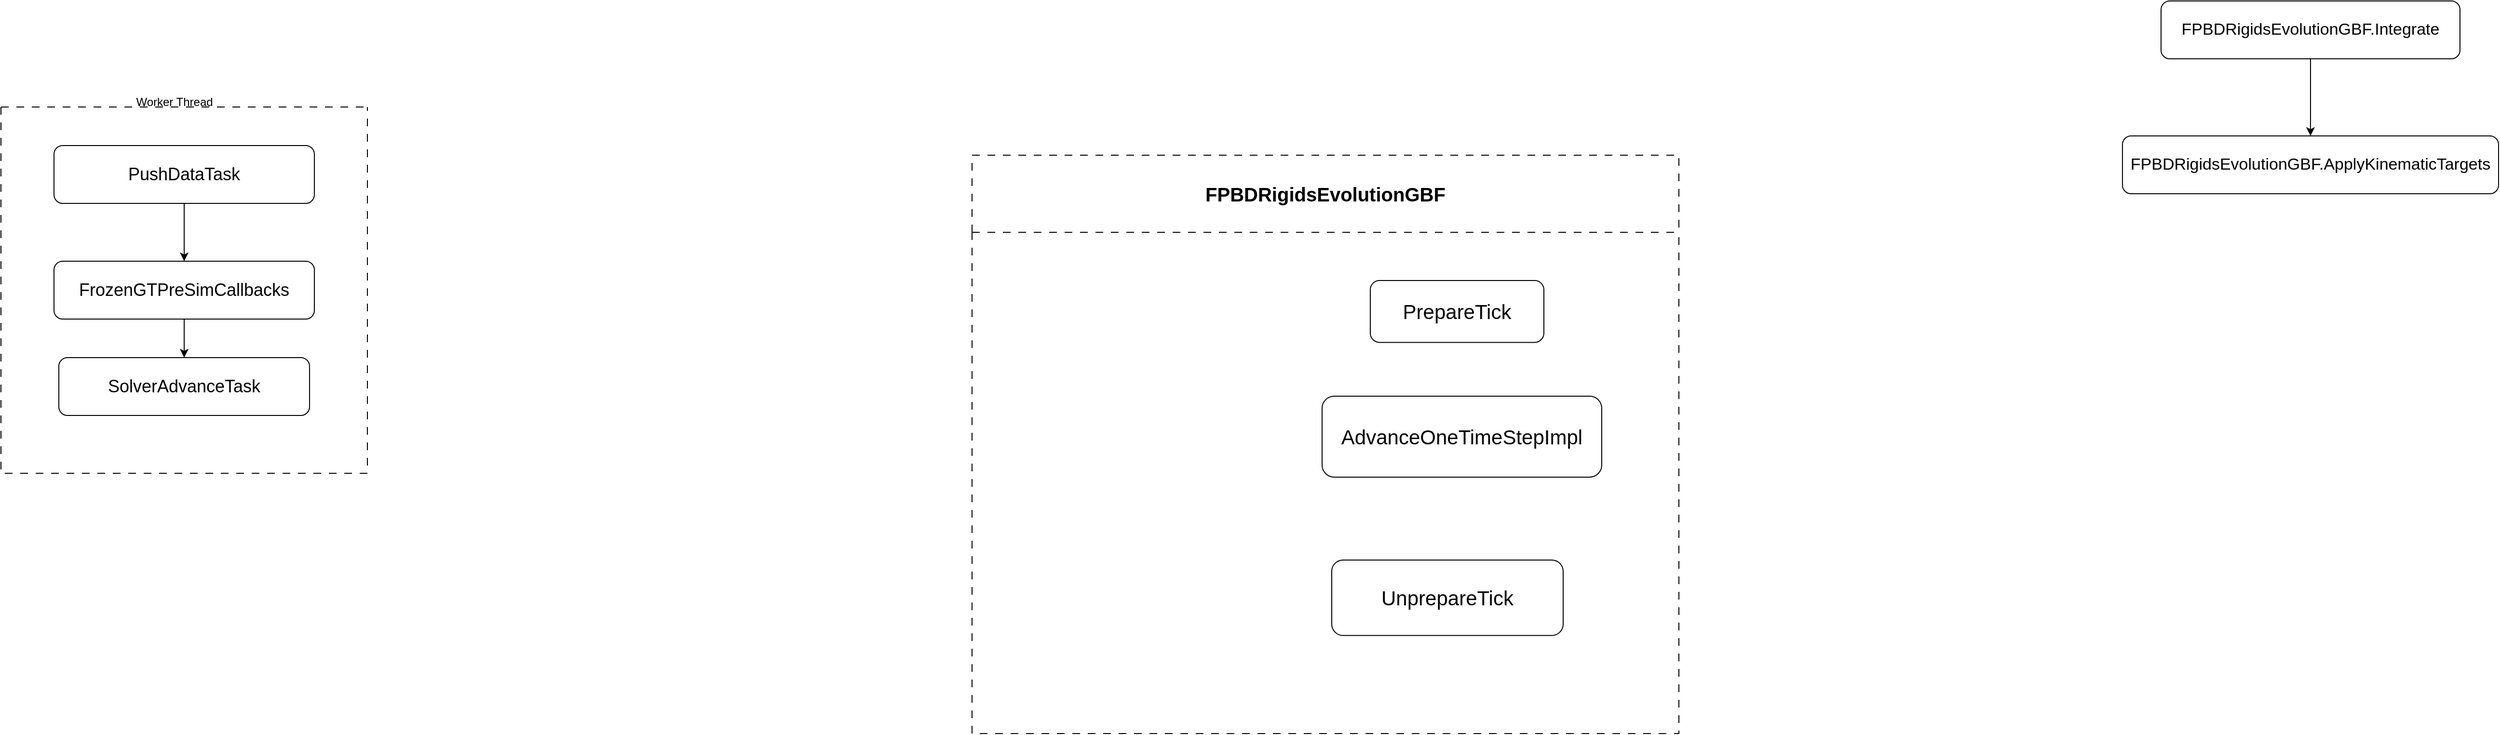 <mxfile version="26.1.3">
  <diagram name="第 1 页" id="6fo6g9IYqGphzM_Jau_f">
    <mxGraphModel dx="3629" dy="1046" grid="1" gridSize="10" guides="1" tooltips="1" connect="1" arrows="1" fold="1" page="1" pageScale="1" pageWidth="827" pageHeight="1169" math="0" shadow="0">
      <root>
        <mxCell id="0" />
        <mxCell id="1" parent="0" />
        <mxCell id="yJXc712W39ZJ6HGPl1zp-3" value="&lt;span style=&quot;font-size: 21px;&quot;&gt;PrepareTick&lt;/span&gt;" style="rounded=1;whiteSpace=wrap;html=1;" parent="1" vertex="1">
          <mxGeometry y="400" width="180" height="64.23" as="geometry" />
        </mxCell>
        <mxCell id="yJXc712W39ZJ6HGPl1zp-2" value="&lt;span style=&quot;font-size: 21px;&quot;&gt;AdvanceOneTimeStepImpl&lt;/span&gt;" style="rounded=1;whiteSpace=wrap;html=1;" parent="1" vertex="1">
          <mxGeometry x="-50" y="520" width="290" height="83.94" as="geometry" />
        </mxCell>
        <mxCell id="yJXc712W39ZJ6HGPl1zp-4" value="&lt;span style=&quot;font-size: 21px;&quot;&gt;UnprepareTick&lt;/span&gt;" style="rounded=1;whiteSpace=wrap;html=1;" parent="1" vertex="1">
          <mxGeometry x="-40" y="690" width="240" height="78.27" as="geometry" />
        </mxCell>
        <mxCell id="u9n-5pCGgrT1sTb8S_KN-2" style="edgeStyle=orthogonalEdgeStyle;rounded=0;orthogonalLoop=1;jettySize=auto;html=1;exitX=0.5;exitY=1;exitDx=0;exitDy=0;" edge="1" parent="1" source="yJXc712W39ZJ6HGPl1zp-1" target="u9n-5pCGgrT1sTb8S_KN-1">
          <mxGeometry relative="1" as="geometry" />
        </mxCell>
        <mxCell id="yJXc712W39ZJ6HGPl1zp-1" value="&lt;div&gt;&lt;font style=&quot;font-size: 17px;&quot;&gt;FPBDRigidsEvolutionGBF.Integrate&lt;/font&gt;&lt;/div&gt;" style="rounded=1;whiteSpace=wrap;html=1;" parent="1" vertex="1">
          <mxGeometry x="820" y="110" width="310" height="60" as="geometry" />
        </mxCell>
        <mxCell id="yJXc712W39ZJ6HGPl1zp-10" value="&lt;font style=&quot;font-size: 20px;&quot;&gt;FPBDRigidsEvolutionGBF&lt;/font&gt;" style="swimlane;whiteSpace=wrap;html=1;startSize=80;dashed=1;dashPattern=8 8;" parent="1" vertex="1">
          <mxGeometry x="-413" y="270" width="733" height="600" as="geometry" />
        </mxCell>
        <mxCell id="UburldHWFSXOT04M9yOC-9" value="" style="swimlane;startSize=0;dashed=1;dashPattern=8 8;" parent="1" vertex="1">
          <mxGeometry x="-1420" y="220" width="380" height="380" as="geometry" />
        </mxCell>
        <mxCell id="UburldHWFSXOT04M9yOC-1" value="&lt;div&gt;&lt;font style=&quot;font-size: 18px;&quot;&gt;PushDataTask&lt;/font&gt;&lt;/div&gt;" style="rounded=1;whiteSpace=wrap;html=1;" parent="UburldHWFSXOT04M9yOC-9" vertex="1">
          <mxGeometry x="55" y="40" width="270" height="60" as="geometry" />
        </mxCell>
        <mxCell id="UburldHWFSXOT04M9yOC-4" value="&lt;div&gt;&lt;font style=&quot;font-size: 18px;&quot;&gt;FrozenGTPreSimCallbacks&lt;/font&gt;&lt;/div&gt;" style="rounded=1;whiteSpace=wrap;html=1;" parent="UburldHWFSXOT04M9yOC-9" vertex="1">
          <mxGeometry x="55" y="160" width="270" height="60" as="geometry" />
        </mxCell>
        <mxCell id="UburldHWFSXOT04M9yOC-12" style="edgeStyle=orthogonalEdgeStyle;rounded=0;orthogonalLoop=1;jettySize=auto;html=1;exitX=0.5;exitY=1;exitDx=0;exitDy=0;" parent="UburldHWFSXOT04M9yOC-9" source="UburldHWFSXOT04M9yOC-1" target="UburldHWFSXOT04M9yOC-4" edge="1">
          <mxGeometry relative="1" as="geometry" />
        </mxCell>
        <mxCell id="UburldHWFSXOT04M9yOC-5" value="&lt;div&gt;&lt;font style=&quot;font-size: 18px;&quot;&gt;SolverAdvanceTask&lt;/font&gt;&lt;/div&gt;" style="rounded=1;whiteSpace=wrap;html=1;" parent="UburldHWFSXOT04M9yOC-9" vertex="1">
          <mxGeometry x="60" y="260" width="260" height="60" as="geometry" />
        </mxCell>
        <mxCell id="UburldHWFSXOT04M9yOC-7" style="edgeStyle=orthogonalEdgeStyle;rounded=0;orthogonalLoop=1;jettySize=auto;html=1;exitX=0.5;exitY=1;exitDx=0;exitDy=0;entryX=0.5;entryY=0;entryDx=0;entryDy=0;" parent="UburldHWFSXOT04M9yOC-9" source="UburldHWFSXOT04M9yOC-4" target="UburldHWFSXOT04M9yOC-5" edge="1">
          <mxGeometry relative="1" as="geometry" />
        </mxCell>
        <mxCell id="UburldHWFSXOT04M9yOC-13" value="Worker Thread" style="text;html=1;align=center;verticalAlign=middle;whiteSpace=wrap;rounded=0;" parent="1" vertex="1">
          <mxGeometry x="-1290" y="200" width="100" height="30" as="geometry" />
        </mxCell>
        <mxCell id="u9n-5pCGgrT1sTb8S_KN-1" value="&lt;div&gt;&lt;font style=&quot;font-size: 17px;&quot;&gt;FPBDRigidsEvolutionGBF.ApplyKinematicTargets&lt;/font&gt;&lt;/div&gt;" style="rounded=1;whiteSpace=wrap;html=1;" vertex="1" parent="1">
          <mxGeometry x="780" y="250" width="390" height="60" as="geometry" />
        </mxCell>
      </root>
    </mxGraphModel>
  </diagram>
</mxfile>
